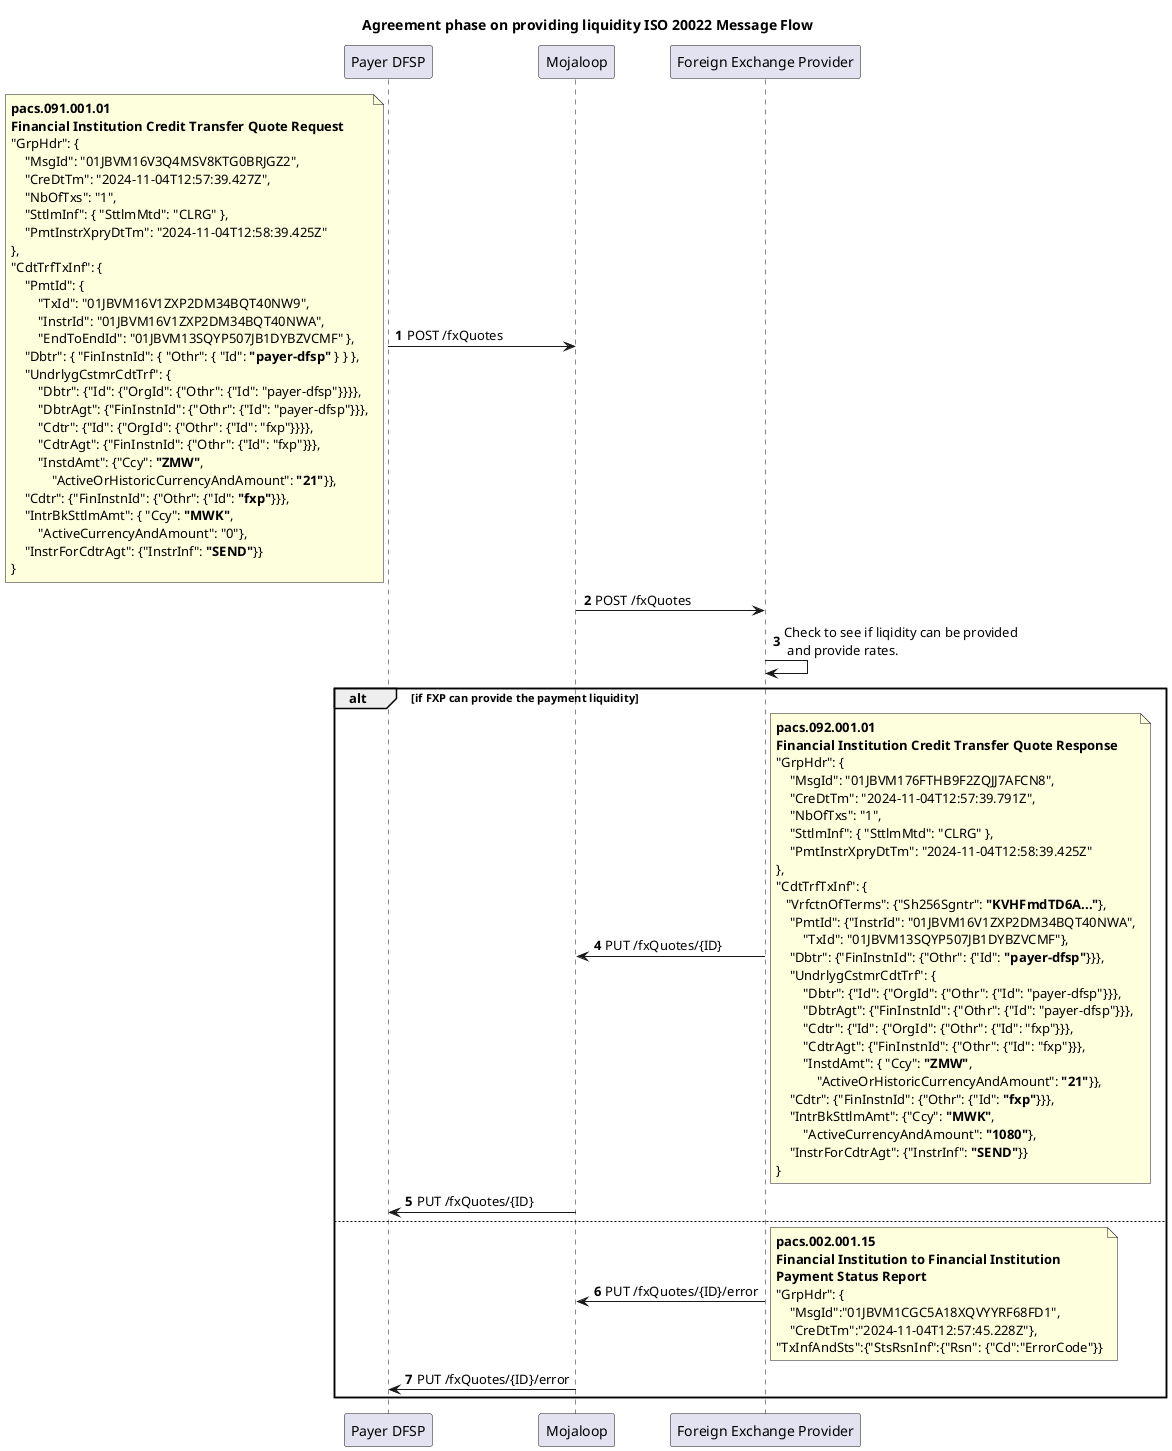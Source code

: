 @startuml

Title Agreement phase on providing liquidity ISO 20022 Message Flow
participant PayerDFSP as "Payer DFSP"
participant Mojaloop as "Mojaloop"
participant FXP as "Foreign Exchange Provider"

autonumber

PayerDFSP -> Mojaloop: POST /fxQuotes
note left
**pacs.091.001.01**
**Financial Institution Credit Transfer Quote Request**
"GrpHdr": {
    "MsgId": "01JBVM16V3Q4MSV8KTG0BRJGZ2",
    "CreDtTm": "2024-11-04T12:57:39.427Z",
    "NbOfTxs": "1",
    "SttlmInf": { "SttlmMtd": "CLRG" },
    "PmtInstrXpryDtTm": "2024-11-04T12:58:39.425Z"
},
"CdtTrfTxInf": {
    "PmtId": {
        "TxId": "01JBVM16V1ZXP2DM34BQT40NW9",
        "InstrId": "01JBVM16V1ZXP2DM34BQT40NWA",
        "EndToEndId": "01JBVM13SQYP507JB1DYBZVCMF" },
    "Dbtr": { "FinInstnId": { "Othr": { "Id": **"payer-dfsp"** } } },
    "UndrlygCstmrCdtTrf": {
        "Dbtr": {"Id": {"OrgId": {"Othr": {"Id": "payer-dfsp"}}}},
        "DbtrAgt": {"FinInstnId": {"Othr": {"Id": "payer-dfsp"}}},
        "Cdtr": {"Id": {"OrgId": {"Othr": {"Id": "fxp"}}}},
        "CdtrAgt": {"FinInstnId": {"Othr": {"Id": "fxp"}}},
        "InstdAmt": {"Ccy": **"ZMW"**,
            "ActiveOrHistoricCurrencyAndAmount": **"21"**}},
    "Cdtr": {"FinInstnId": {"Othr": {"Id": **"fxp"**}}},
    "IntrBkSttlmAmt": { "Ccy": **"MWK"**,
        "ActiveCurrencyAndAmount": "0"},
    "InstrForCdtrAgt": {"InstrInf": **"SEND"**}}
}
end note
Mojaloop -> FXP: POST /fxQuotes
FXP -> FXP: Check to see if liqidity can be provided \n and provide rates.
alt if FXP can provide the payment liquidity
FXP -> Mojaloop: PUT /fxQuotes/{ID}
note right
**pacs.092.001.01**
**Financial Institution Credit Transfer Quote Response**
"GrpHdr": {
    "MsgId": "01JBVM176FTHB9F2ZQJJ7AFCN8",
    "CreDtTm": "2024-11-04T12:57:39.791Z",
    "NbOfTxs": "1",
    "SttlmInf": { "SttlmMtd": "CLRG" },
    "PmtInstrXpryDtTm": "2024-11-04T12:58:39.425Z"
},
"CdtTrfTxInf": {
   "VrfctnOfTerms": {"Sh256Sgntr": **"KVHFmdTD6A..."**},
    "PmtId": {"InstrId": "01JBVM16V1ZXP2DM34BQT40NWA",
        "TxId": "01JBVM13SQYP507JB1DYBZVCMF"},
    "Dbtr": {"FinInstnId": {"Othr": {"Id": **"payer-dfsp"**}}},
    "UndrlygCstmrCdtTrf": {
        "Dbtr": {"Id": {"OrgId": {"Othr": {"Id": "payer-dfsp"}}},
        "DbtrAgt": {"FinInstnId": {"Othr": {"Id": "payer-dfsp"}}},
        "Cdtr": {"Id": {"OrgId": {"Othr": {"Id": "fxp"}}},
        "CdtrAgt": {"FinInstnId": {"Othr": {"Id": "fxp"}}},
        "InstdAmt": { "Ccy": **"ZMW"**,
            "ActiveOrHistoricCurrencyAndAmount": **"21"**}},
    "Cdtr": {"FinInstnId": {"Othr": {"Id": **"fxp"**}}},
    "IntrBkSttlmAmt": {"Ccy": **"MWK"**,
        "ActiveCurrencyAndAmount": **"1080"**},
    "InstrForCdtrAgt": {"InstrInf": **"SEND"**}}
}
end note
Mojaloop -> PayerDFSP: PUT /fxQuotes/{ID}

else

FXP -> Mojaloop: PUT /fxQuotes/{ID}/error 
note right
**pacs.002.001.15**
**Financial Institution to Financial Institution** 
**Payment Status Report**
"GrpHdr": {
    "MsgId":"01JBVM1CGC5A18XQVYYRF68FD1",
    "CreDtTm":"2024-11-04T12:57:45.228Z"},
"TxInfAndSts":{"StsRsnInf":{"Rsn": {"Cd":"ErrorCode"}}
end note
Mojaloop -> PayerDFSP: PUT /fxQuotes/{ID}/error 
end


@enduml